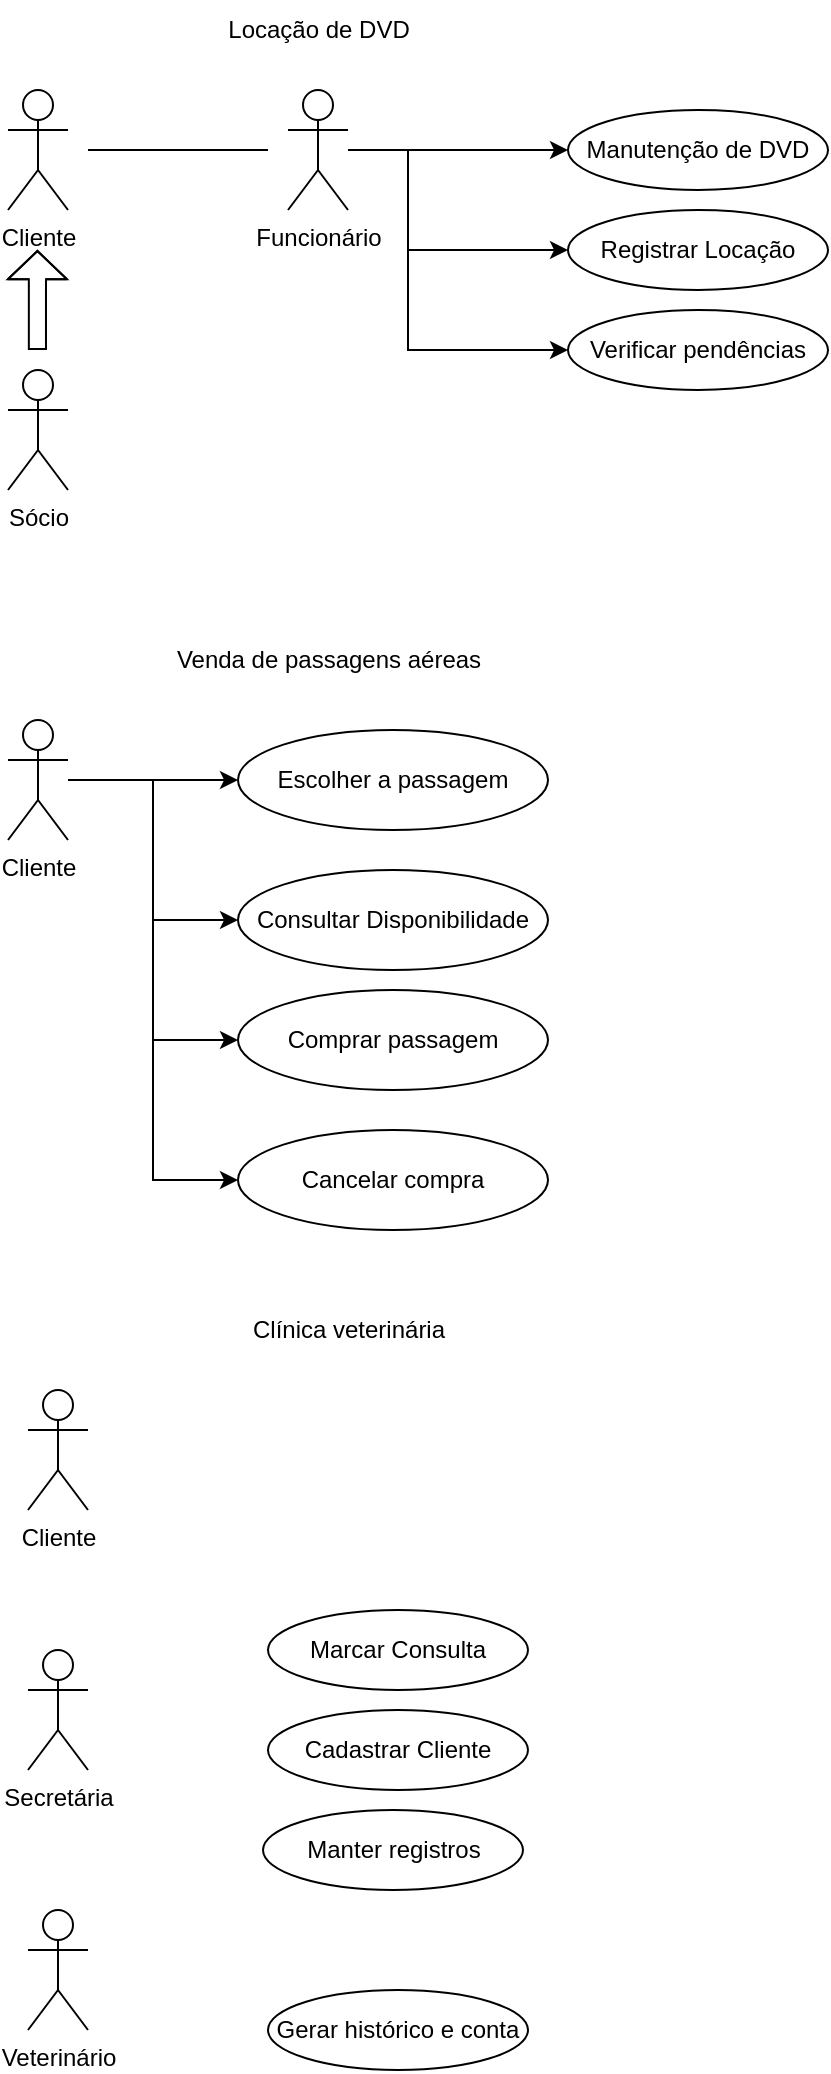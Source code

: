 <mxfile version="20.3.0" type="github">
  <diagram id="cM7Y36FhlhCcHA8S7id0" name="Página-1">
    <mxGraphModel dx="599" dy="541" grid="1" gridSize="10" guides="1" tooltips="1" connect="1" arrows="1" fold="1" page="1" pageScale="1" pageWidth="827" pageHeight="1169" math="0" shadow="0">
      <root>
        <mxCell id="0" />
        <mxCell id="1" parent="0" />
        <mxCell id="lvlOLy8jiuh8zO6sf8LZ-5" value="Sócio" style="shape=umlActor;verticalLabelPosition=bottom;verticalAlign=top;html=1;outlineConnect=0;" vertex="1" parent="1">
          <mxGeometry x="60" y="200" width="30" height="60" as="geometry" />
        </mxCell>
        <mxCell id="lvlOLy8jiuh8zO6sf8LZ-10" style="edgeStyle=orthogonalEdgeStyle;rounded=0;orthogonalLoop=1;jettySize=auto;html=1;" edge="1" parent="1" source="lvlOLy8jiuh8zO6sf8LZ-7" target="lvlOLy8jiuh8zO6sf8LZ-8">
          <mxGeometry relative="1" as="geometry" />
        </mxCell>
        <mxCell id="lvlOLy8jiuh8zO6sf8LZ-13" style="edgeStyle=orthogonalEdgeStyle;rounded=0;orthogonalLoop=1;jettySize=auto;html=1;entryX=0;entryY=0.5;entryDx=0;entryDy=0;" edge="1" parent="1" source="lvlOLy8jiuh8zO6sf8LZ-7" target="lvlOLy8jiuh8zO6sf8LZ-12">
          <mxGeometry relative="1" as="geometry">
            <Array as="points">
              <mxPoint x="260" y="90" />
              <mxPoint x="260" y="140" />
            </Array>
          </mxGeometry>
        </mxCell>
        <mxCell id="lvlOLy8jiuh8zO6sf8LZ-43" style="edgeStyle=orthogonalEdgeStyle;rounded=0;orthogonalLoop=1;jettySize=auto;html=1;entryX=0;entryY=0.5;entryDx=0;entryDy=0;" edge="1" parent="1" source="lvlOLy8jiuh8zO6sf8LZ-7" target="lvlOLy8jiuh8zO6sf8LZ-42">
          <mxGeometry relative="1" as="geometry">
            <Array as="points">
              <mxPoint x="260" y="90" />
              <mxPoint x="260" y="190" />
            </Array>
          </mxGeometry>
        </mxCell>
        <mxCell id="lvlOLy8jiuh8zO6sf8LZ-7" value="Funcionário" style="shape=umlActor;verticalLabelPosition=bottom;verticalAlign=top;html=1;outlineConnect=0;" vertex="1" parent="1">
          <mxGeometry x="200" y="60" width="30" height="60" as="geometry" />
        </mxCell>
        <mxCell id="lvlOLy8jiuh8zO6sf8LZ-8" value="Manutenção de DVD" style="ellipse;whiteSpace=wrap;html=1;" vertex="1" parent="1">
          <mxGeometry x="340" y="70" width="130" height="40" as="geometry" />
        </mxCell>
        <mxCell id="lvlOLy8jiuh8zO6sf8LZ-11" value="Cliente" style="shape=umlActor;verticalLabelPosition=bottom;verticalAlign=top;html=1;outlineConnect=0;" vertex="1" parent="1">
          <mxGeometry x="60" y="60" width="30" height="60" as="geometry" />
        </mxCell>
        <mxCell id="lvlOLy8jiuh8zO6sf8LZ-12" value="Registrar Locação" style="ellipse;whiteSpace=wrap;html=1;" vertex="1" parent="1">
          <mxGeometry x="340" y="120" width="130" height="40" as="geometry" />
        </mxCell>
        <mxCell id="lvlOLy8jiuh8zO6sf8LZ-16" value="" style="shape=flexArrow;endArrow=classic;html=1;rounded=0;width=8.571;endSize=4.383;" edge="1" parent="1">
          <mxGeometry width="50" height="50" relative="1" as="geometry">
            <mxPoint x="74.71" y="190" as="sourcePoint" />
            <mxPoint x="74.71" y="140" as="targetPoint" />
            <Array as="points">
              <mxPoint x="74.71" y="170" />
            </Array>
          </mxGeometry>
        </mxCell>
        <mxCell id="lvlOLy8jiuh8zO6sf8LZ-17" value="" style="endArrow=none;html=1;rounded=0;" edge="1" parent="1">
          <mxGeometry width="50" height="50" relative="1" as="geometry">
            <mxPoint x="100" y="90" as="sourcePoint" />
            <mxPoint x="190" y="90" as="targetPoint" />
          </mxGeometry>
        </mxCell>
        <mxCell id="lvlOLy8jiuh8zO6sf8LZ-18" value="Locação de DVD" style="text;html=1;align=center;verticalAlign=middle;resizable=0;points=[];autosize=1;strokeColor=none;fillColor=none;" vertex="1" parent="1">
          <mxGeometry x="160" y="15" width="110" height="30" as="geometry" />
        </mxCell>
        <mxCell id="lvlOLy8jiuh8zO6sf8LZ-19" value="Venda de passagens aéreas" style="text;html=1;align=center;verticalAlign=middle;resizable=0;points=[];autosize=1;strokeColor=none;fillColor=none;" vertex="1" parent="1">
          <mxGeometry x="130" y="330" width="180" height="30" as="geometry" />
        </mxCell>
        <mxCell id="lvlOLy8jiuh8zO6sf8LZ-29" style="edgeStyle=orthogonalEdgeStyle;rounded=0;orthogonalLoop=1;jettySize=auto;html=1;entryX=0;entryY=0.5;entryDx=0;entryDy=0;" edge="1" parent="1" source="lvlOLy8jiuh8zO6sf8LZ-20" target="lvlOLy8jiuh8zO6sf8LZ-21">
          <mxGeometry relative="1" as="geometry" />
        </mxCell>
        <mxCell id="lvlOLy8jiuh8zO6sf8LZ-30" style="edgeStyle=orthogonalEdgeStyle;rounded=0;orthogonalLoop=1;jettySize=auto;html=1;entryX=0;entryY=0.5;entryDx=0;entryDy=0;" edge="1" parent="1" source="lvlOLy8jiuh8zO6sf8LZ-20" target="lvlOLy8jiuh8zO6sf8LZ-23">
          <mxGeometry relative="1" as="geometry" />
        </mxCell>
        <mxCell id="lvlOLy8jiuh8zO6sf8LZ-31" style="edgeStyle=orthogonalEdgeStyle;rounded=0;orthogonalLoop=1;jettySize=auto;html=1;entryX=0;entryY=0.5;entryDx=0;entryDy=0;" edge="1" parent="1" source="lvlOLy8jiuh8zO6sf8LZ-20" target="lvlOLy8jiuh8zO6sf8LZ-25">
          <mxGeometry relative="1" as="geometry" />
        </mxCell>
        <mxCell id="lvlOLy8jiuh8zO6sf8LZ-32" style="edgeStyle=orthogonalEdgeStyle;rounded=0;orthogonalLoop=1;jettySize=auto;html=1;entryX=0;entryY=0.5;entryDx=0;entryDy=0;" edge="1" parent="1" source="lvlOLy8jiuh8zO6sf8LZ-20" target="lvlOLy8jiuh8zO6sf8LZ-27">
          <mxGeometry relative="1" as="geometry" />
        </mxCell>
        <mxCell id="lvlOLy8jiuh8zO6sf8LZ-20" value="Cliente" style="shape=umlActor;verticalLabelPosition=bottom;verticalAlign=top;html=1;outlineConnect=0;" vertex="1" parent="1">
          <mxGeometry x="60" y="375" width="30" height="60" as="geometry" />
        </mxCell>
        <mxCell id="lvlOLy8jiuh8zO6sf8LZ-21" value="Escolher a passagem" style="ellipse;whiteSpace=wrap;html=1;" vertex="1" parent="1">
          <mxGeometry x="175" y="380" width="155" height="50" as="geometry" />
        </mxCell>
        <mxCell id="lvlOLy8jiuh8zO6sf8LZ-23" value="Consultar Disponibilidade" style="ellipse;whiteSpace=wrap;html=1;" vertex="1" parent="1">
          <mxGeometry x="175" y="450" width="155" height="50" as="geometry" />
        </mxCell>
        <mxCell id="lvlOLy8jiuh8zO6sf8LZ-25" value="Comprar passagem" style="ellipse;whiteSpace=wrap;html=1;" vertex="1" parent="1">
          <mxGeometry x="175" y="510" width="155" height="50" as="geometry" />
        </mxCell>
        <mxCell id="lvlOLy8jiuh8zO6sf8LZ-27" value="Cancelar compra" style="ellipse;whiteSpace=wrap;html=1;" vertex="1" parent="1">
          <mxGeometry x="175" y="580" width="155" height="50" as="geometry" />
        </mxCell>
        <mxCell id="lvlOLy8jiuh8zO6sf8LZ-33" value="Clínica veterinária" style="text;html=1;align=center;verticalAlign=middle;resizable=0;points=[];autosize=1;strokeColor=none;fillColor=none;" vertex="1" parent="1">
          <mxGeometry x="170" y="665" width="120" height="30" as="geometry" />
        </mxCell>
        <mxCell id="lvlOLy8jiuh8zO6sf8LZ-34" value="Cliente" style="shape=umlActor;verticalLabelPosition=bottom;verticalAlign=top;html=1;outlineConnect=0;" vertex="1" parent="1">
          <mxGeometry x="70" y="710" width="30" height="60" as="geometry" />
        </mxCell>
        <mxCell id="lvlOLy8jiuh8zO6sf8LZ-35" value="Secretária" style="shape=umlActor;verticalLabelPosition=bottom;verticalAlign=top;html=1;outlineConnect=0;" vertex="1" parent="1">
          <mxGeometry x="70" y="840" width="30" height="60" as="geometry" />
        </mxCell>
        <mxCell id="lvlOLy8jiuh8zO6sf8LZ-36" value="Marcar Consulta" style="ellipse;whiteSpace=wrap;html=1;" vertex="1" parent="1">
          <mxGeometry x="190" y="820" width="130" height="40" as="geometry" />
        </mxCell>
        <mxCell id="lvlOLy8jiuh8zO6sf8LZ-37" value="Cadastrar Cliente" style="ellipse;whiteSpace=wrap;html=1;" vertex="1" parent="1">
          <mxGeometry x="190" y="870" width="130" height="40" as="geometry" />
        </mxCell>
        <mxCell id="lvlOLy8jiuh8zO6sf8LZ-38" value="Gerar histórico e conta" style="ellipse;whiteSpace=wrap;html=1;" vertex="1" parent="1">
          <mxGeometry x="190" y="1010" width="130" height="40" as="geometry" />
        </mxCell>
        <mxCell id="lvlOLy8jiuh8zO6sf8LZ-39" value="Veterinário" style="shape=umlActor;verticalLabelPosition=bottom;verticalAlign=top;html=1;outlineConnect=0;" vertex="1" parent="1">
          <mxGeometry x="70" y="970" width="30" height="60" as="geometry" />
        </mxCell>
        <mxCell id="lvlOLy8jiuh8zO6sf8LZ-41" value="Manter registros" style="ellipse;whiteSpace=wrap;html=1;" vertex="1" parent="1">
          <mxGeometry x="187.5" y="920" width="130" height="40" as="geometry" />
        </mxCell>
        <mxCell id="lvlOLy8jiuh8zO6sf8LZ-42" value="Verificar pendências" style="ellipse;whiteSpace=wrap;html=1;" vertex="1" parent="1">
          <mxGeometry x="340" y="170" width="130" height="40" as="geometry" />
        </mxCell>
      </root>
    </mxGraphModel>
  </diagram>
</mxfile>
